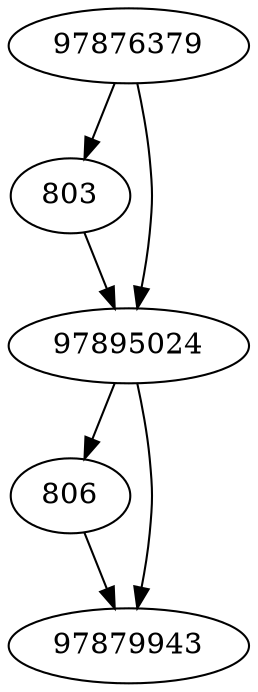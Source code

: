 strict digraph  {
803;
806;
97879943;
97895024;
97876379;
803 -> 97895024;
806 -> 97879943;
97895024 -> 97879943;
97895024 -> 806;
97876379 -> 803;
97876379 -> 97895024;
}
